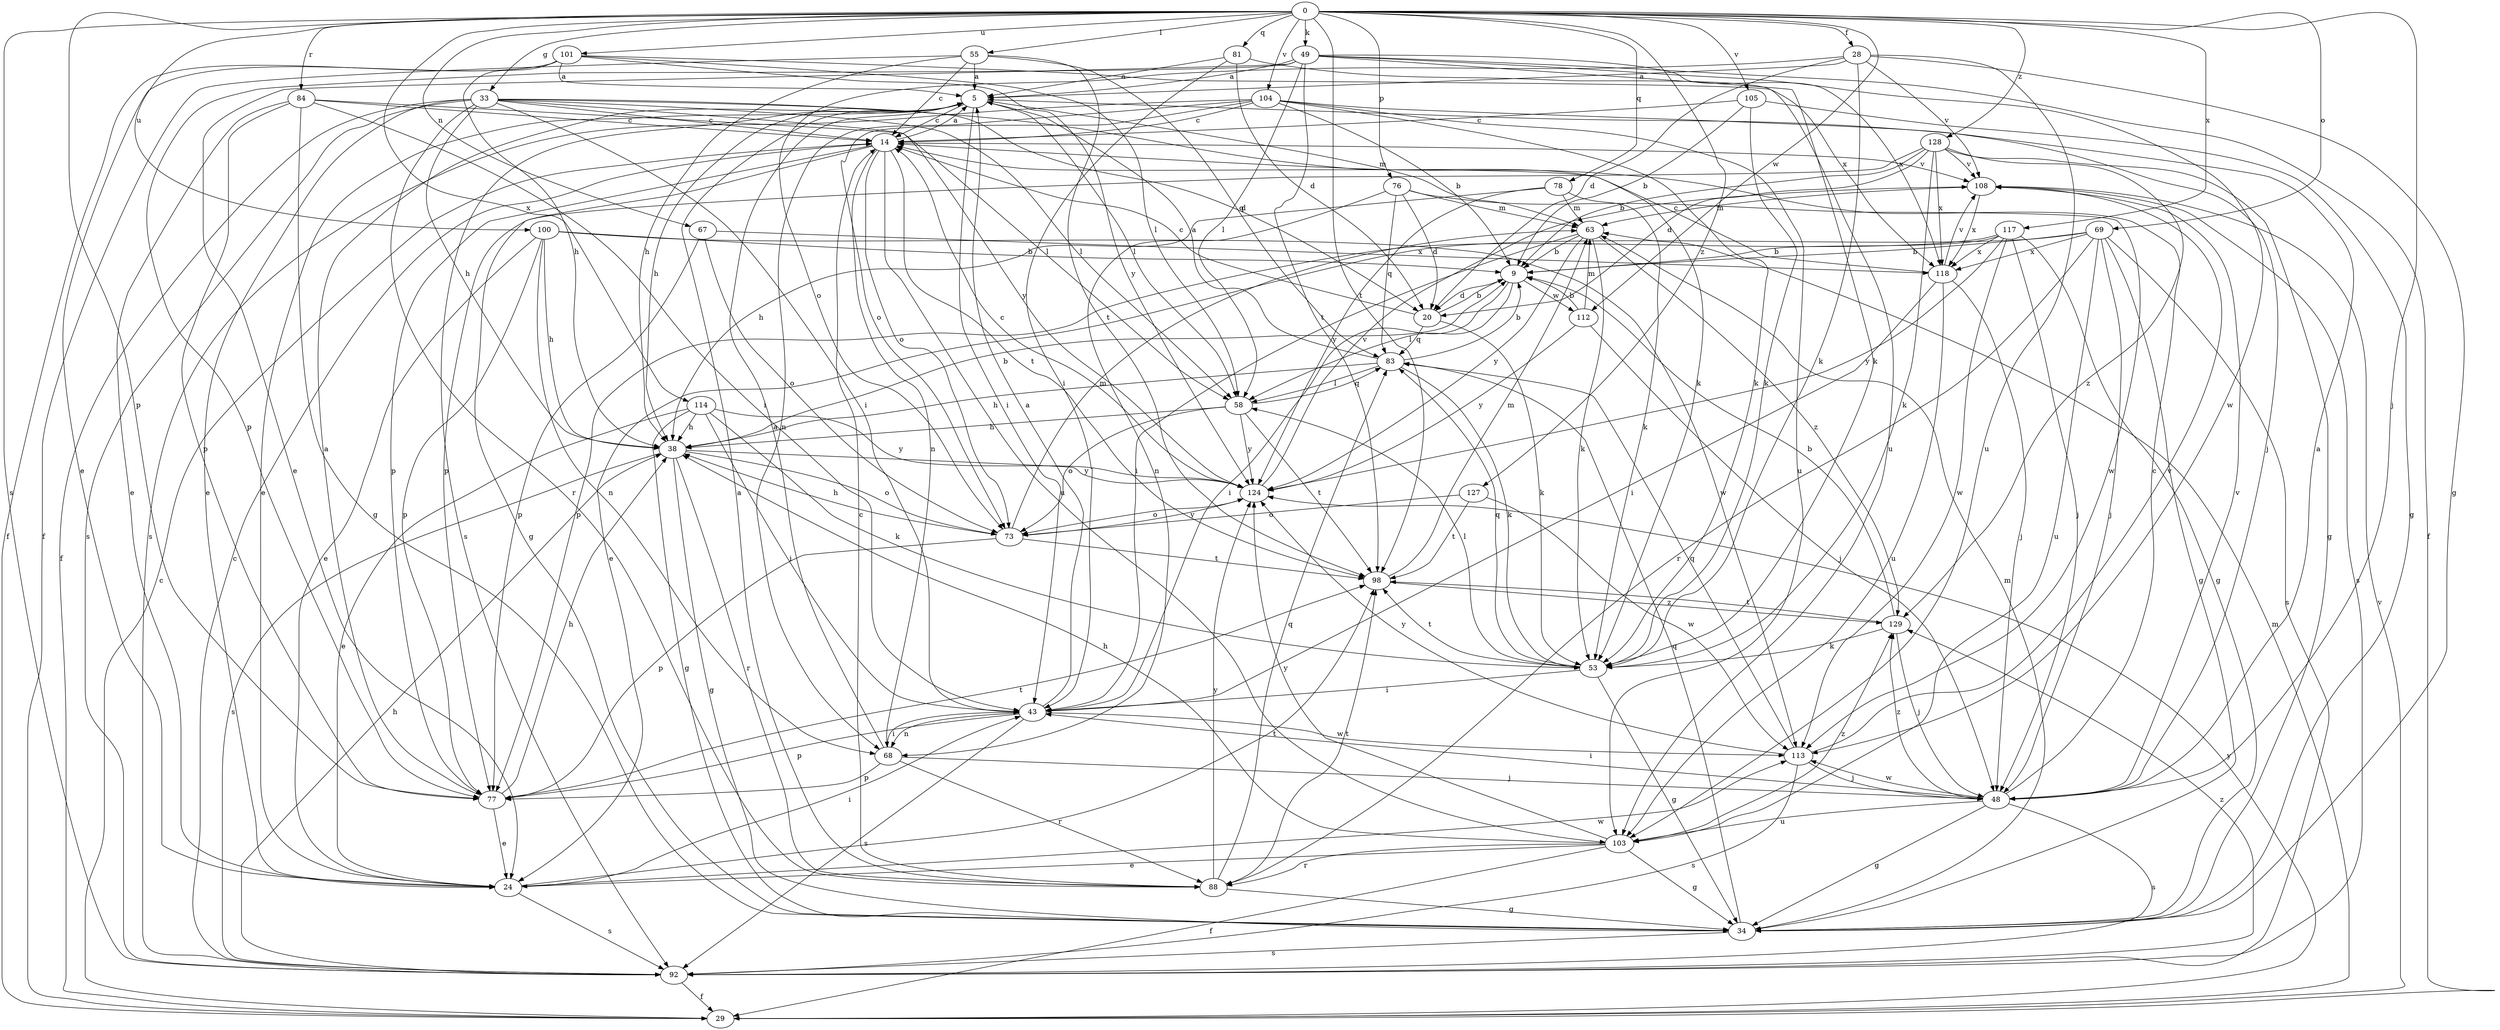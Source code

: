 strict digraph  {
0;
5;
9;
14;
20;
24;
28;
29;
33;
34;
38;
43;
48;
49;
53;
55;
58;
63;
67;
68;
69;
73;
76;
77;
78;
81;
83;
84;
88;
92;
98;
100;
101;
103;
104;
105;
108;
112;
113;
114;
117;
118;
124;
127;
128;
129;
0 -> 28  [label=f];
0 -> 33  [label=g];
0 -> 48  [label=j];
0 -> 49  [label=k];
0 -> 55  [label=l];
0 -> 67  [label=n];
0 -> 69  [label=o];
0 -> 76  [label=p];
0 -> 77  [label=p];
0 -> 78  [label=q];
0 -> 81  [label=q];
0 -> 84  [label=r];
0 -> 92  [label=s];
0 -> 98  [label=t];
0 -> 100  [label=u];
0 -> 101  [label=u];
0 -> 104  [label=v];
0 -> 105  [label=v];
0 -> 112  [label=w];
0 -> 114  [label=x];
0 -> 117  [label=x];
0 -> 127  [label=z];
0 -> 128  [label=z];
5 -> 14  [label=c];
5 -> 24  [label=e];
5 -> 38  [label=h];
5 -> 43  [label=i];
5 -> 58  [label=l];
5 -> 63  [label=m];
5 -> 92  [label=s];
9 -> 20  [label=d];
9 -> 43  [label=i];
9 -> 58  [label=l];
9 -> 112  [label=w];
14 -> 5  [label=a];
14 -> 34  [label=g];
14 -> 68  [label=n];
14 -> 73  [label=o];
14 -> 77  [label=p];
14 -> 98  [label=t];
14 -> 103  [label=u];
14 -> 108  [label=v];
20 -> 9  [label=b];
20 -> 14  [label=c];
20 -> 53  [label=k];
20 -> 83  [label=q];
24 -> 43  [label=i];
24 -> 92  [label=s];
24 -> 98  [label=t];
24 -> 113  [label=w];
28 -> 5  [label=a];
28 -> 20  [label=d];
28 -> 34  [label=g];
28 -> 53  [label=k];
28 -> 73  [label=o];
28 -> 103  [label=u];
28 -> 108  [label=v];
29 -> 14  [label=c];
29 -> 63  [label=m];
29 -> 108  [label=v];
29 -> 124  [label=y];
33 -> 14  [label=c];
33 -> 20  [label=d];
33 -> 24  [label=e];
33 -> 29  [label=f];
33 -> 38  [label=h];
33 -> 43  [label=i];
33 -> 53  [label=k];
33 -> 58  [label=l];
33 -> 88  [label=r];
33 -> 92  [label=s];
33 -> 124  [label=y];
34 -> 63  [label=m];
34 -> 83  [label=q];
34 -> 92  [label=s];
38 -> 9  [label=b];
38 -> 34  [label=g];
38 -> 73  [label=o];
38 -> 88  [label=r];
38 -> 92  [label=s];
38 -> 124  [label=y];
43 -> 5  [label=a];
43 -> 68  [label=n];
43 -> 77  [label=p];
43 -> 92  [label=s];
43 -> 113  [label=w];
48 -> 5  [label=a];
48 -> 14  [label=c];
48 -> 34  [label=g];
48 -> 43  [label=i];
48 -> 92  [label=s];
48 -> 103  [label=u];
48 -> 108  [label=v];
48 -> 113  [label=w];
48 -> 129  [label=z];
49 -> 5  [label=a];
49 -> 24  [label=e];
49 -> 29  [label=f];
49 -> 53  [label=k];
49 -> 58  [label=l];
49 -> 77  [label=p];
49 -> 98  [label=t];
49 -> 113  [label=w];
49 -> 118  [label=x];
53 -> 34  [label=g];
53 -> 43  [label=i];
53 -> 58  [label=l];
53 -> 83  [label=q];
53 -> 98  [label=t];
55 -> 5  [label=a];
55 -> 14  [label=c];
55 -> 29  [label=f];
55 -> 38  [label=h];
55 -> 83  [label=q];
55 -> 98  [label=t];
58 -> 38  [label=h];
58 -> 73  [label=o];
58 -> 83  [label=q];
58 -> 98  [label=t];
58 -> 124  [label=y];
63 -> 9  [label=b];
63 -> 43  [label=i];
63 -> 53  [label=k];
63 -> 124  [label=y];
63 -> 129  [label=z];
67 -> 73  [label=o];
67 -> 77  [label=p];
67 -> 118  [label=x];
68 -> 5  [label=a];
68 -> 43  [label=i];
68 -> 48  [label=j];
68 -> 77  [label=p];
68 -> 88  [label=r];
69 -> 9  [label=b];
69 -> 24  [label=e];
69 -> 34  [label=g];
69 -> 48  [label=j];
69 -> 88  [label=r];
69 -> 92  [label=s];
69 -> 103  [label=u];
69 -> 118  [label=x];
73 -> 38  [label=h];
73 -> 63  [label=m];
73 -> 77  [label=p];
73 -> 98  [label=t];
73 -> 124  [label=y];
76 -> 20  [label=d];
76 -> 63  [label=m];
76 -> 68  [label=n];
76 -> 83  [label=q];
76 -> 113  [label=w];
77 -> 5  [label=a];
77 -> 24  [label=e];
77 -> 38  [label=h];
77 -> 98  [label=t];
78 -> 38  [label=h];
78 -> 53  [label=k];
78 -> 63  [label=m];
78 -> 124  [label=y];
81 -> 5  [label=a];
81 -> 20  [label=d];
81 -> 43  [label=i];
81 -> 103  [label=u];
83 -> 5  [label=a];
83 -> 9  [label=b];
83 -> 38  [label=h];
83 -> 53  [label=k];
83 -> 58  [label=l];
84 -> 14  [label=c];
84 -> 24  [label=e];
84 -> 34  [label=g];
84 -> 43  [label=i];
84 -> 58  [label=l];
84 -> 77  [label=p];
88 -> 5  [label=a];
88 -> 14  [label=c];
88 -> 34  [label=g];
88 -> 83  [label=q];
88 -> 98  [label=t];
88 -> 124  [label=y];
92 -> 14  [label=c];
92 -> 29  [label=f];
92 -> 38  [label=h];
92 -> 129  [label=z];
98 -> 63  [label=m];
98 -> 129  [label=z];
100 -> 9  [label=b];
100 -> 24  [label=e];
100 -> 38  [label=h];
100 -> 68  [label=n];
100 -> 77  [label=p];
100 -> 113  [label=w];
101 -> 5  [label=a];
101 -> 24  [label=e];
101 -> 29  [label=f];
101 -> 38  [label=h];
101 -> 58  [label=l];
101 -> 118  [label=x];
101 -> 124  [label=y];
103 -> 24  [label=e];
103 -> 29  [label=f];
103 -> 34  [label=g];
103 -> 38  [label=h];
103 -> 88  [label=r];
103 -> 124  [label=y];
103 -> 129  [label=z];
104 -> 9  [label=b];
104 -> 14  [label=c];
104 -> 48  [label=j];
104 -> 53  [label=k];
104 -> 68  [label=n];
104 -> 73  [label=o];
104 -> 92  [label=s];
104 -> 103  [label=u];
105 -> 9  [label=b];
105 -> 14  [label=c];
105 -> 34  [label=g];
105 -> 53  [label=k];
108 -> 63  [label=m];
108 -> 92  [label=s];
108 -> 118  [label=x];
112 -> 9  [label=b];
112 -> 48  [label=j];
112 -> 63  [label=m];
112 -> 124  [label=y];
113 -> 48  [label=j];
113 -> 83  [label=q];
113 -> 92  [label=s];
113 -> 108  [label=v];
113 -> 124  [label=y];
114 -> 24  [label=e];
114 -> 34  [label=g];
114 -> 38  [label=h];
114 -> 43  [label=i];
114 -> 53  [label=k];
114 -> 124  [label=y];
117 -> 9  [label=b];
117 -> 34  [label=g];
117 -> 48  [label=j];
117 -> 77  [label=p];
117 -> 113  [label=w];
117 -> 118  [label=x];
117 -> 124  [label=y];
118 -> 14  [label=c];
118 -> 43  [label=i];
118 -> 48  [label=j];
118 -> 103  [label=u];
118 -> 108  [label=v];
124 -> 14  [label=c];
124 -> 73  [label=o];
124 -> 108  [label=v];
127 -> 73  [label=o];
127 -> 98  [label=t];
127 -> 113  [label=w];
128 -> 9  [label=b];
128 -> 20  [label=d];
128 -> 34  [label=g];
128 -> 53  [label=k];
128 -> 77  [label=p];
128 -> 108  [label=v];
128 -> 118  [label=x];
128 -> 129  [label=z];
129 -> 9  [label=b];
129 -> 48  [label=j];
129 -> 53  [label=k];
129 -> 98  [label=t];
}
